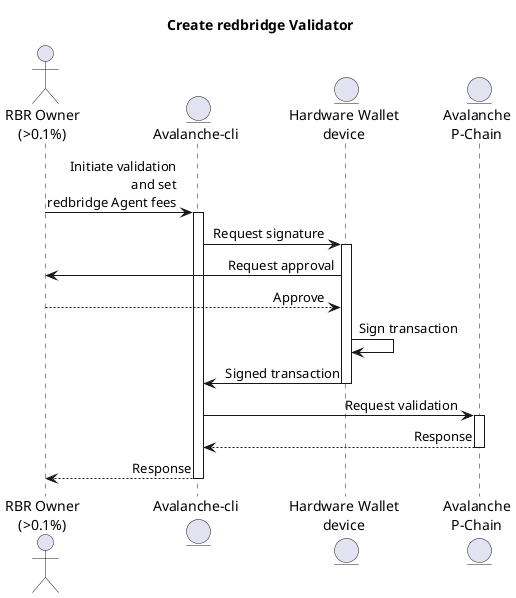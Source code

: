 @startuml

skinparam sequenceMessageAlign right
title Create redbridge Validator

actor "RBR Owner\n(>0.1%)" as ZO
entity "Avalanche-cli" as AC
entity "Hardware Wallet\ndevice" as L
entity "Avalanche\nP-Chain" as AP

ZO -> AC++ : Initiate validation\nand set\nredbridge Agent fees 
AC -> L++ : Request signature
L -> ZO : Request approval 
ZO --> L : Approve
L -> L : Sign transaction
L -> AC-- : Signed transaction
AC -> AP++ : Request validation
AP --> AC-- : Response
AC --> ZO-- : Response

@enduml